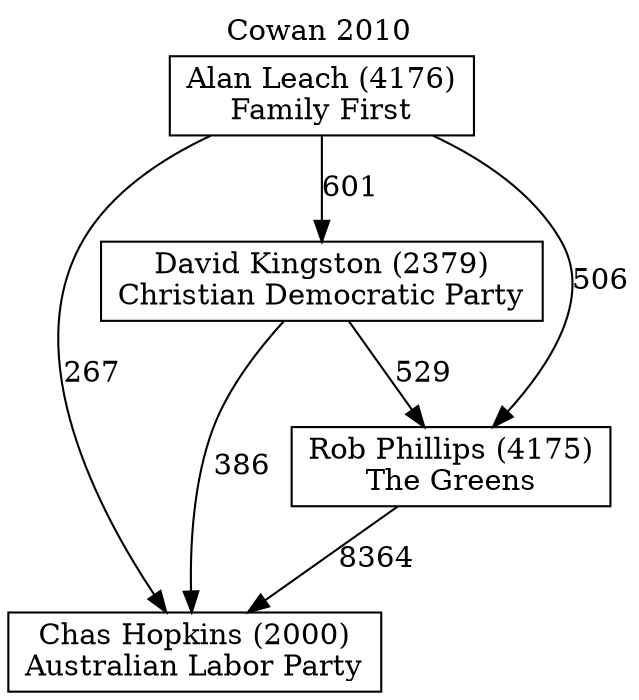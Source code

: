 // House preference flow
digraph "Chas Hopkins (2000)_Cowan_2010" {
	graph [label="Cowan 2010" labelloc=t mclimit=10]
	node [shape=box]
	"Alan Leach (4176)" [label="Alan Leach (4176)
Family First"]
	"Chas Hopkins (2000)" [label="Chas Hopkins (2000)
Australian Labor Party"]
	"David Kingston (2379)" [label="David Kingston (2379)
Christian Democratic Party"]
	"Rob Phillips (4175)" [label="Rob Phillips (4175)
The Greens"]
	"Alan Leach (4176)" -> "Chas Hopkins (2000)" [label=267]
	"Alan Leach (4176)" -> "David Kingston (2379)" [label=601]
	"Alan Leach (4176)" -> "Rob Phillips (4175)" [label=506]
	"David Kingston (2379)" -> "Chas Hopkins (2000)" [label=386]
	"David Kingston (2379)" -> "Rob Phillips (4175)" [label=529]
	"Rob Phillips (4175)" -> "Chas Hopkins (2000)" [label=8364]
}
